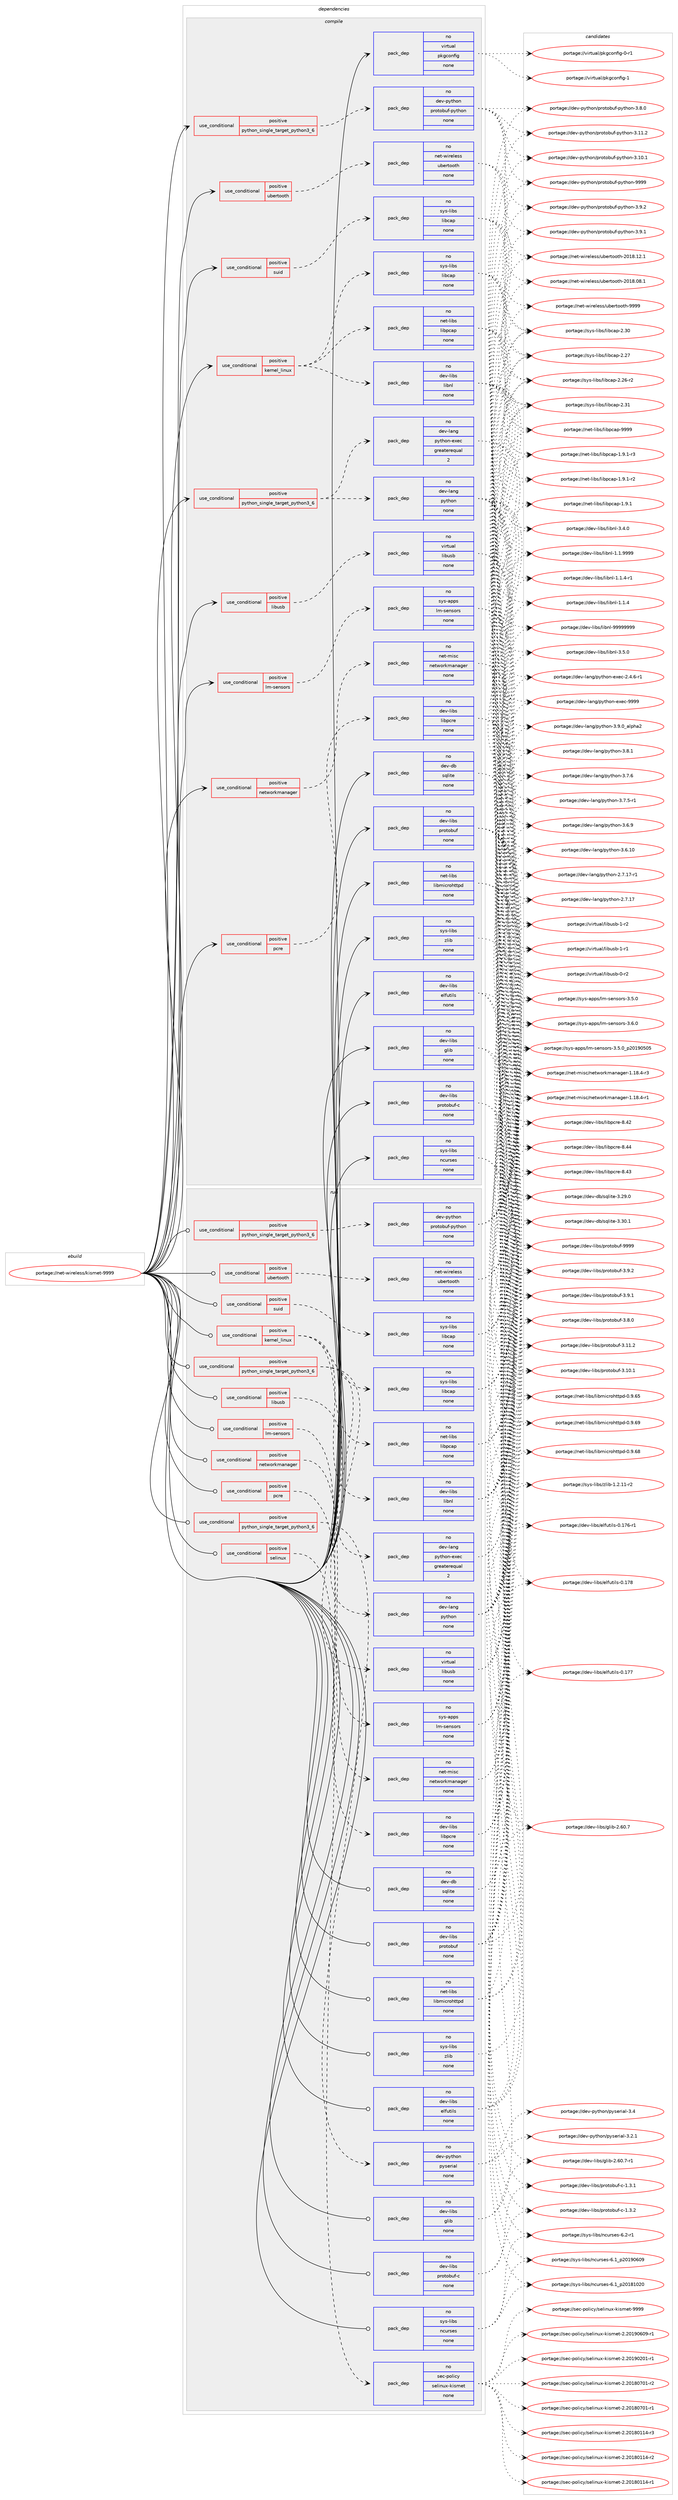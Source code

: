 digraph prolog {

# *************
# Graph options
# *************

newrank=true;
concentrate=true;
compound=true;
graph [rankdir=LR,fontname=Helvetica,fontsize=10,ranksep=1.5];#, ranksep=2.5, nodesep=0.2];
edge  [arrowhead=vee];
node  [fontname=Helvetica,fontsize=10];

# **********
# The ebuild
# **********

subgraph cluster_leftcol {
color=gray;
rank=same;
label=<<i>ebuild</i>>;
id [label="portage://net-wireless/kismet-9999", color=red, width=4, href="../net-wireless/kismet-9999.svg"];
}

# ****************
# The dependencies
# ****************

subgraph cluster_midcol {
color=gray;
label=<<i>dependencies</i>>;
subgraph cluster_compile {
fillcolor="#eeeeee";
style=filled;
label=<<i>compile</i>>;
subgraph cond21532 {
dependency109888 [label=<<TABLE BORDER="0" CELLBORDER="1" CELLSPACING="0" CELLPADDING="4"><TR><TD ROWSPAN="3" CELLPADDING="10">use_conditional</TD></TR><TR><TD>positive</TD></TR><TR><TD>kernel_linux</TD></TR></TABLE>>, shape=none, color=red];
subgraph pack86545 {
dependency109889 [label=<<TABLE BORDER="0" CELLBORDER="1" CELLSPACING="0" CELLPADDING="4" WIDTH="220"><TR><TD ROWSPAN="6" CELLPADDING="30">pack_dep</TD></TR><TR><TD WIDTH="110">no</TD></TR><TR><TD>sys-libs</TD></TR><TR><TD>libcap</TD></TR><TR><TD>none</TD></TR><TR><TD></TD></TR></TABLE>>, shape=none, color=blue];
}
dependency109888:e -> dependency109889:w [weight=20,style="dashed",arrowhead="vee"];
subgraph pack86546 {
dependency109890 [label=<<TABLE BORDER="0" CELLBORDER="1" CELLSPACING="0" CELLPADDING="4" WIDTH="220"><TR><TD ROWSPAN="6" CELLPADDING="30">pack_dep</TD></TR><TR><TD WIDTH="110">no</TD></TR><TR><TD>dev-libs</TD></TR><TR><TD>libnl</TD></TR><TR><TD>none</TD></TR><TR><TD></TD></TR></TABLE>>, shape=none, color=blue];
}
dependency109888:e -> dependency109890:w [weight=20,style="dashed",arrowhead="vee"];
subgraph pack86547 {
dependency109891 [label=<<TABLE BORDER="0" CELLBORDER="1" CELLSPACING="0" CELLPADDING="4" WIDTH="220"><TR><TD ROWSPAN="6" CELLPADDING="30">pack_dep</TD></TR><TR><TD WIDTH="110">no</TD></TR><TR><TD>net-libs</TD></TR><TR><TD>libpcap</TD></TR><TR><TD>none</TD></TR><TR><TD></TD></TR></TABLE>>, shape=none, color=blue];
}
dependency109888:e -> dependency109891:w [weight=20,style="dashed",arrowhead="vee"];
}
id:e -> dependency109888:w [weight=20,style="solid",arrowhead="vee"];
subgraph cond21533 {
dependency109892 [label=<<TABLE BORDER="0" CELLBORDER="1" CELLSPACING="0" CELLPADDING="4"><TR><TD ROWSPAN="3" CELLPADDING="10">use_conditional</TD></TR><TR><TD>positive</TD></TR><TR><TD>libusb</TD></TR></TABLE>>, shape=none, color=red];
subgraph pack86548 {
dependency109893 [label=<<TABLE BORDER="0" CELLBORDER="1" CELLSPACING="0" CELLPADDING="4" WIDTH="220"><TR><TD ROWSPAN="6" CELLPADDING="30">pack_dep</TD></TR><TR><TD WIDTH="110">no</TD></TR><TR><TD>virtual</TD></TR><TR><TD>libusb</TD></TR><TR><TD>none</TD></TR><TR><TD></TD></TR></TABLE>>, shape=none, color=blue];
}
dependency109892:e -> dependency109893:w [weight=20,style="dashed",arrowhead="vee"];
}
id:e -> dependency109892:w [weight=20,style="solid",arrowhead="vee"];
subgraph cond21534 {
dependency109894 [label=<<TABLE BORDER="0" CELLBORDER="1" CELLSPACING="0" CELLPADDING="4"><TR><TD ROWSPAN="3" CELLPADDING="10">use_conditional</TD></TR><TR><TD>positive</TD></TR><TR><TD>lm-sensors</TD></TR></TABLE>>, shape=none, color=red];
subgraph pack86549 {
dependency109895 [label=<<TABLE BORDER="0" CELLBORDER="1" CELLSPACING="0" CELLPADDING="4" WIDTH="220"><TR><TD ROWSPAN="6" CELLPADDING="30">pack_dep</TD></TR><TR><TD WIDTH="110">no</TD></TR><TR><TD>sys-apps</TD></TR><TR><TD>lm-sensors</TD></TR><TR><TD>none</TD></TR><TR><TD></TD></TR></TABLE>>, shape=none, color=blue];
}
dependency109894:e -> dependency109895:w [weight=20,style="dashed",arrowhead="vee"];
}
id:e -> dependency109894:w [weight=20,style="solid",arrowhead="vee"];
subgraph cond21535 {
dependency109896 [label=<<TABLE BORDER="0" CELLBORDER="1" CELLSPACING="0" CELLPADDING="4"><TR><TD ROWSPAN="3" CELLPADDING="10">use_conditional</TD></TR><TR><TD>positive</TD></TR><TR><TD>networkmanager</TD></TR></TABLE>>, shape=none, color=red];
subgraph pack86550 {
dependency109897 [label=<<TABLE BORDER="0" CELLBORDER="1" CELLSPACING="0" CELLPADDING="4" WIDTH="220"><TR><TD ROWSPAN="6" CELLPADDING="30">pack_dep</TD></TR><TR><TD WIDTH="110">no</TD></TR><TR><TD>net-misc</TD></TR><TR><TD>networkmanager</TD></TR><TR><TD>none</TD></TR><TR><TD></TD></TR></TABLE>>, shape=none, color=blue];
}
dependency109896:e -> dependency109897:w [weight=20,style="dashed",arrowhead="vee"];
}
id:e -> dependency109896:w [weight=20,style="solid",arrowhead="vee"];
subgraph cond21536 {
dependency109898 [label=<<TABLE BORDER="0" CELLBORDER="1" CELLSPACING="0" CELLPADDING="4"><TR><TD ROWSPAN="3" CELLPADDING="10">use_conditional</TD></TR><TR><TD>positive</TD></TR><TR><TD>pcre</TD></TR></TABLE>>, shape=none, color=red];
subgraph pack86551 {
dependency109899 [label=<<TABLE BORDER="0" CELLBORDER="1" CELLSPACING="0" CELLPADDING="4" WIDTH="220"><TR><TD ROWSPAN="6" CELLPADDING="30">pack_dep</TD></TR><TR><TD WIDTH="110">no</TD></TR><TR><TD>dev-libs</TD></TR><TR><TD>libpcre</TD></TR><TR><TD>none</TD></TR><TR><TD></TD></TR></TABLE>>, shape=none, color=blue];
}
dependency109898:e -> dependency109899:w [weight=20,style="dashed",arrowhead="vee"];
}
id:e -> dependency109898:w [weight=20,style="solid",arrowhead="vee"];
subgraph cond21537 {
dependency109900 [label=<<TABLE BORDER="0" CELLBORDER="1" CELLSPACING="0" CELLPADDING="4"><TR><TD ROWSPAN="3" CELLPADDING="10">use_conditional</TD></TR><TR><TD>positive</TD></TR><TR><TD>python_single_target_python3_6</TD></TR></TABLE>>, shape=none, color=red];
subgraph pack86552 {
dependency109901 [label=<<TABLE BORDER="0" CELLBORDER="1" CELLSPACING="0" CELLPADDING="4" WIDTH="220"><TR><TD ROWSPAN="6" CELLPADDING="30">pack_dep</TD></TR><TR><TD WIDTH="110">no</TD></TR><TR><TD>dev-lang</TD></TR><TR><TD>python</TD></TR><TR><TD>none</TD></TR><TR><TD></TD></TR></TABLE>>, shape=none, color=blue];
}
dependency109900:e -> dependency109901:w [weight=20,style="dashed",arrowhead="vee"];
subgraph pack86553 {
dependency109902 [label=<<TABLE BORDER="0" CELLBORDER="1" CELLSPACING="0" CELLPADDING="4" WIDTH="220"><TR><TD ROWSPAN="6" CELLPADDING="30">pack_dep</TD></TR><TR><TD WIDTH="110">no</TD></TR><TR><TD>dev-lang</TD></TR><TR><TD>python-exec</TD></TR><TR><TD>greaterequal</TD></TR><TR><TD>2</TD></TR></TABLE>>, shape=none, color=blue];
}
dependency109900:e -> dependency109902:w [weight=20,style="dashed",arrowhead="vee"];
}
id:e -> dependency109900:w [weight=20,style="solid",arrowhead="vee"];
subgraph cond21538 {
dependency109903 [label=<<TABLE BORDER="0" CELLBORDER="1" CELLSPACING="0" CELLPADDING="4"><TR><TD ROWSPAN="3" CELLPADDING="10">use_conditional</TD></TR><TR><TD>positive</TD></TR><TR><TD>python_single_target_python3_6</TD></TR></TABLE>>, shape=none, color=red];
subgraph pack86554 {
dependency109904 [label=<<TABLE BORDER="0" CELLBORDER="1" CELLSPACING="0" CELLPADDING="4" WIDTH="220"><TR><TD ROWSPAN="6" CELLPADDING="30">pack_dep</TD></TR><TR><TD WIDTH="110">no</TD></TR><TR><TD>dev-python</TD></TR><TR><TD>protobuf-python</TD></TR><TR><TD>none</TD></TR><TR><TD></TD></TR></TABLE>>, shape=none, color=blue];
}
dependency109903:e -> dependency109904:w [weight=20,style="dashed",arrowhead="vee"];
}
id:e -> dependency109903:w [weight=20,style="solid",arrowhead="vee"];
subgraph cond21539 {
dependency109905 [label=<<TABLE BORDER="0" CELLBORDER="1" CELLSPACING="0" CELLPADDING="4"><TR><TD ROWSPAN="3" CELLPADDING="10">use_conditional</TD></TR><TR><TD>positive</TD></TR><TR><TD>suid</TD></TR></TABLE>>, shape=none, color=red];
subgraph pack86555 {
dependency109906 [label=<<TABLE BORDER="0" CELLBORDER="1" CELLSPACING="0" CELLPADDING="4" WIDTH="220"><TR><TD ROWSPAN="6" CELLPADDING="30">pack_dep</TD></TR><TR><TD WIDTH="110">no</TD></TR><TR><TD>sys-libs</TD></TR><TR><TD>libcap</TD></TR><TR><TD>none</TD></TR><TR><TD></TD></TR></TABLE>>, shape=none, color=blue];
}
dependency109905:e -> dependency109906:w [weight=20,style="dashed",arrowhead="vee"];
}
id:e -> dependency109905:w [weight=20,style="solid",arrowhead="vee"];
subgraph cond21540 {
dependency109907 [label=<<TABLE BORDER="0" CELLBORDER="1" CELLSPACING="0" CELLPADDING="4"><TR><TD ROWSPAN="3" CELLPADDING="10">use_conditional</TD></TR><TR><TD>positive</TD></TR><TR><TD>ubertooth</TD></TR></TABLE>>, shape=none, color=red];
subgraph pack86556 {
dependency109908 [label=<<TABLE BORDER="0" CELLBORDER="1" CELLSPACING="0" CELLPADDING="4" WIDTH="220"><TR><TD ROWSPAN="6" CELLPADDING="30">pack_dep</TD></TR><TR><TD WIDTH="110">no</TD></TR><TR><TD>net-wireless</TD></TR><TR><TD>ubertooth</TD></TR><TR><TD>none</TD></TR><TR><TD></TD></TR></TABLE>>, shape=none, color=blue];
}
dependency109907:e -> dependency109908:w [weight=20,style="dashed",arrowhead="vee"];
}
id:e -> dependency109907:w [weight=20,style="solid",arrowhead="vee"];
subgraph pack86557 {
dependency109909 [label=<<TABLE BORDER="0" CELLBORDER="1" CELLSPACING="0" CELLPADDING="4" WIDTH="220"><TR><TD ROWSPAN="6" CELLPADDING="30">pack_dep</TD></TR><TR><TD WIDTH="110">no</TD></TR><TR><TD>dev-db</TD></TR><TR><TD>sqlite</TD></TR><TR><TD>none</TD></TR><TR><TD></TD></TR></TABLE>>, shape=none, color=blue];
}
id:e -> dependency109909:w [weight=20,style="solid",arrowhead="vee"];
subgraph pack86558 {
dependency109910 [label=<<TABLE BORDER="0" CELLBORDER="1" CELLSPACING="0" CELLPADDING="4" WIDTH="220"><TR><TD ROWSPAN="6" CELLPADDING="30">pack_dep</TD></TR><TR><TD WIDTH="110">no</TD></TR><TR><TD>dev-libs</TD></TR><TR><TD>elfutils</TD></TR><TR><TD>none</TD></TR><TR><TD></TD></TR></TABLE>>, shape=none, color=blue];
}
id:e -> dependency109910:w [weight=20,style="solid",arrowhead="vee"];
subgraph pack86559 {
dependency109911 [label=<<TABLE BORDER="0" CELLBORDER="1" CELLSPACING="0" CELLPADDING="4" WIDTH="220"><TR><TD ROWSPAN="6" CELLPADDING="30">pack_dep</TD></TR><TR><TD WIDTH="110">no</TD></TR><TR><TD>dev-libs</TD></TR><TR><TD>glib</TD></TR><TR><TD>none</TD></TR><TR><TD></TD></TR></TABLE>>, shape=none, color=blue];
}
id:e -> dependency109911:w [weight=20,style="solid",arrowhead="vee"];
subgraph pack86560 {
dependency109912 [label=<<TABLE BORDER="0" CELLBORDER="1" CELLSPACING="0" CELLPADDING="4" WIDTH="220"><TR><TD ROWSPAN="6" CELLPADDING="30">pack_dep</TD></TR><TR><TD WIDTH="110">no</TD></TR><TR><TD>dev-libs</TD></TR><TR><TD>protobuf</TD></TR><TR><TD>none</TD></TR><TR><TD></TD></TR></TABLE>>, shape=none, color=blue];
}
id:e -> dependency109912:w [weight=20,style="solid",arrowhead="vee"];
subgraph pack86561 {
dependency109913 [label=<<TABLE BORDER="0" CELLBORDER="1" CELLSPACING="0" CELLPADDING="4" WIDTH="220"><TR><TD ROWSPAN="6" CELLPADDING="30">pack_dep</TD></TR><TR><TD WIDTH="110">no</TD></TR><TR><TD>dev-libs</TD></TR><TR><TD>protobuf-c</TD></TR><TR><TD>none</TD></TR><TR><TD></TD></TR></TABLE>>, shape=none, color=blue];
}
id:e -> dependency109913:w [weight=20,style="solid",arrowhead="vee"];
subgraph pack86562 {
dependency109914 [label=<<TABLE BORDER="0" CELLBORDER="1" CELLSPACING="0" CELLPADDING="4" WIDTH="220"><TR><TD ROWSPAN="6" CELLPADDING="30">pack_dep</TD></TR><TR><TD WIDTH="110">no</TD></TR><TR><TD>net-libs</TD></TR><TR><TD>libmicrohttpd</TD></TR><TR><TD>none</TD></TR><TR><TD></TD></TR></TABLE>>, shape=none, color=blue];
}
id:e -> dependency109914:w [weight=20,style="solid",arrowhead="vee"];
subgraph pack86563 {
dependency109915 [label=<<TABLE BORDER="0" CELLBORDER="1" CELLSPACING="0" CELLPADDING="4" WIDTH="220"><TR><TD ROWSPAN="6" CELLPADDING="30">pack_dep</TD></TR><TR><TD WIDTH="110">no</TD></TR><TR><TD>sys-libs</TD></TR><TR><TD>ncurses</TD></TR><TR><TD>none</TD></TR><TR><TD></TD></TR></TABLE>>, shape=none, color=blue];
}
id:e -> dependency109915:w [weight=20,style="solid",arrowhead="vee"];
subgraph pack86564 {
dependency109916 [label=<<TABLE BORDER="0" CELLBORDER="1" CELLSPACING="0" CELLPADDING="4" WIDTH="220"><TR><TD ROWSPAN="6" CELLPADDING="30">pack_dep</TD></TR><TR><TD WIDTH="110">no</TD></TR><TR><TD>sys-libs</TD></TR><TR><TD>zlib</TD></TR><TR><TD>none</TD></TR><TR><TD></TD></TR></TABLE>>, shape=none, color=blue];
}
id:e -> dependency109916:w [weight=20,style="solid",arrowhead="vee"];
subgraph pack86565 {
dependency109917 [label=<<TABLE BORDER="0" CELLBORDER="1" CELLSPACING="0" CELLPADDING="4" WIDTH="220"><TR><TD ROWSPAN="6" CELLPADDING="30">pack_dep</TD></TR><TR><TD WIDTH="110">no</TD></TR><TR><TD>virtual</TD></TR><TR><TD>pkgconfig</TD></TR><TR><TD>none</TD></TR><TR><TD></TD></TR></TABLE>>, shape=none, color=blue];
}
id:e -> dependency109917:w [weight=20,style="solid",arrowhead="vee"];
}
subgraph cluster_compileandrun {
fillcolor="#eeeeee";
style=filled;
label=<<i>compile and run</i>>;
}
subgraph cluster_run {
fillcolor="#eeeeee";
style=filled;
label=<<i>run</i>>;
subgraph cond21541 {
dependency109918 [label=<<TABLE BORDER="0" CELLBORDER="1" CELLSPACING="0" CELLPADDING="4"><TR><TD ROWSPAN="3" CELLPADDING="10">use_conditional</TD></TR><TR><TD>positive</TD></TR><TR><TD>kernel_linux</TD></TR></TABLE>>, shape=none, color=red];
subgraph pack86566 {
dependency109919 [label=<<TABLE BORDER="0" CELLBORDER="1" CELLSPACING="0" CELLPADDING="4" WIDTH="220"><TR><TD ROWSPAN="6" CELLPADDING="30">pack_dep</TD></TR><TR><TD WIDTH="110">no</TD></TR><TR><TD>sys-libs</TD></TR><TR><TD>libcap</TD></TR><TR><TD>none</TD></TR><TR><TD></TD></TR></TABLE>>, shape=none, color=blue];
}
dependency109918:e -> dependency109919:w [weight=20,style="dashed",arrowhead="vee"];
subgraph pack86567 {
dependency109920 [label=<<TABLE BORDER="0" CELLBORDER="1" CELLSPACING="0" CELLPADDING="4" WIDTH="220"><TR><TD ROWSPAN="6" CELLPADDING="30">pack_dep</TD></TR><TR><TD WIDTH="110">no</TD></TR><TR><TD>dev-libs</TD></TR><TR><TD>libnl</TD></TR><TR><TD>none</TD></TR><TR><TD></TD></TR></TABLE>>, shape=none, color=blue];
}
dependency109918:e -> dependency109920:w [weight=20,style="dashed",arrowhead="vee"];
subgraph pack86568 {
dependency109921 [label=<<TABLE BORDER="0" CELLBORDER="1" CELLSPACING="0" CELLPADDING="4" WIDTH="220"><TR><TD ROWSPAN="6" CELLPADDING="30">pack_dep</TD></TR><TR><TD WIDTH="110">no</TD></TR><TR><TD>net-libs</TD></TR><TR><TD>libpcap</TD></TR><TR><TD>none</TD></TR><TR><TD></TD></TR></TABLE>>, shape=none, color=blue];
}
dependency109918:e -> dependency109921:w [weight=20,style="dashed",arrowhead="vee"];
}
id:e -> dependency109918:w [weight=20,style="solid",arrowhead="odot"];
subgraph cond21542 {
dependency109922 [label=<<TABLE BORDER="0" CELLBORDER="1" CELLSPACING="0" CELLPADDING="4"><TR><TD ROWSPAN="3" CELLPADDING="10">use_conditional</TD></TR><TR><TD>positive</TD></TR><TR><TD>libusb</TD></TR></TABLE>>, shape=none, color=red];
subgraph pack86569 {
dependency109923 [label=<<TABLE BORDER="0" CELLBORDER="1" CELLSPACING="0" CELLPADDING="4" WIDTH="220"><TR><TD ROWSPAN="6" CELLPADDING="30">pack_dep</TD></TR><TR><TD WIDTH="110">no</TD></TR><TR><TD>virtual</TD></TR><TR><TD>libusb</TD></TR><TR><TD>none</TD></TR><TR><TD></TD></TR></TABLE>>, shape=none, color=blue];
}
dependency109922:e -> dependency109923:w [weight=20,style="dashed",arrowhead="vee"];
}
id:e -> dependency109922:w [weight=20,style="solid",arrowhead="odot"];
subgraph cond21543 {
dependency109924 [label=<<TABLE BORDER="0" CELLBORDER="1" CELLSPACING="0" CELLPADDING="4"><TR><TD ROWSPAN="3" CELLPADDING="10">use_conditional</TD></TR><TR><TD>positive</TD></TR><TR><TD>lm-sensors</TD></TR></TABLE>>, shape=none, color=red];
subgraph pack86570 {
dependency109925 [label=<<TABLE BORDER="0" CELLBORDER="1" CELLSPACING="0" CELLPADDING="4" WIDTH="220"><TR><TD ROWSPAN="6" CELLPADDING="30">pack_dep</TD></TR><TR><TD WIDTH="110">no</TD></TR><TR><TD>sys-apps</TD></TR><TR><TD>lm-sensors</TD></TR><TR><TD>none</TD></TR><TR><TD></TD></TR></TABLE>>, shape=none, color=blue];
}
dependency109924:e -> dependency109925:w [weight=20,style="dashed",arrowhead="vee"];
}
id:e -> dependency109924:w [weight=20,style="solid",arrowhead="odot"];
subgraph cond21544 {
dependency109926 [label=<<TABLE BORDER="0" CELLBORDER="1" CELLSPACING="0" CELLPADDING="4"><TR><TD ROWSPAN="3" CELLPADDING="10">use_conditional</TD></TR><TR><TD>positive</TD></TR><TR><TD>networkmanager</TD></TR></TABLE>>, shape=none, color=red];
subgraph pack86571 {
dependency109927 [label=<<TABLE BORDER="0" CELLBORDER="1" CELLSPACING="0" CELLPADDING="4" WIDTH="220"><TR><TD ROWSPAN="6" CELLPADDING="30">pack_dep</TD></TR><TR><TD WIDTH="110">no</TD></TR><TR><TD>net-misc</TD></TR><TR><TD>networkmanager</TD></TR><TR><TD>none</TD></TR><TR><TD></TD></TR></TABLE>>, shape=none, color=blue];
}
dependency109926:e -> dependency109927:w [weight=20,style="dashed",arrowhead="vee"];
}
id:e -> dependency109926:w [weight=20,style="solid",arrowhead="odot"];
subgraph cond21545 {
dependency109928 [label=<<TABLE BORDER="0" CELLBORDER="1" CELLSPACING="0" CELLPADDING="4"><TR><TD ROWSPAN="3" CELLPADDING="10">use_conditional</TD></TR><TR><TD>positive</TD></TR><TR><TD>pcre</TD></TR></TABLE>>, shape=none, color=red];
subgraph pack86572 {
dependency109929 [label=<<TABLE BORDER="0" CELLBORDER="1" CELLSPACING="0" CELLPADDING="4" WIDTH="220"><TR><TD ROWSPAN="6" CELLPADDING="30">pack_dep</TD></TR><TR><TD WIDTH="110">no</TD></TR><TR><TD>dev-libs</TD></TR><TR><TD>libpcre</TD></TR><TR><TD>none</TD></TR><TR><TD></TD></TR></TABLE>>, shape=none, color=blue];
}
dependency109928:e -> dependency109929:w [weight=20,style="dashed",arrowhead="vee"];
}
id:e -> dependency109928:w [weight=20,style="solid",arrowhead="odot"];
subgraph cond21546 {
dependency109930 [label=<<TABLE BORDER="0" CELLBORDER="1" CELLSPACING="0" CELLPADDING="4"><TR><TD ROWSPAN="3" CELLPADDING="10">use_conditional</TD></TR><TR><TD>positive</TD></TR><TR><TD>python_single_target_python3_6</TD></TR></TABLE>>, shape=none, color=red];
subgraph pack86573 {
dependency109931 [label=<<TABLE BORDER="0" CELLBORDER="1" CELLSPACING="0" CELLPADDING="4" WIDTH="220"><TR><TD ROWSPAN="6" CELLPADDING="30">pack_dep</TD></TR><TR><TD WIDTH="110">no</TD></TR><TR><TD>dev-lang</TD></TR><TR><TD>python</TD></TR><TR><TD>none</TD></TR><TR><TD></TD></TR></TABLE>>, shape=none, color=blue];
}
dependency109930:e -> dependency109931:w [weight=20,style="dashed",arrowhead="vee"];
subgraph pack86574 {
dependency109932 [label=<<TABLE BORDER="0" CELLBORDER="1" CELLSPACING="0" CELLPADDING="4" WIDTH="220"><TR><TD ROWSPAN="6" CELLPADDING="30">pack_dep</TD></TR><TR><TD WIDTH="110">no</TD></TR><TR><TD>dev-lang</TD></TR><TR><TD>python-exec</TD></TR><TR><TD>greaterequal</TD></TR><TR><TD>2</TD></TR></TABLE>>, shape=none, color=blue];
}
dependency109930:e -> dependency109932:w [weight=20,style="dashed",arrowhead="vee"];
}
id:e -> dependency109930:w [weight=20,style="solid",arrowhead="odot"];
subgraph cond21547 {
dependency109933 [label=<<TABLE BORDER="0" CELLBORDER="1" CELLSPACING="0" CELLPADDING="4"><TR><TD ROWSPAN="3" CELLPADDING="10">use_conditional</TD></TR><TR><TD>positive</TD></TR><TR><TD>python_single_target_python3_6</TD></TR></TABLE>>, shape=none, color=red];
subgraph pack86575 {
dependency109934 [label=<<TABLE BORDER="0" CELLBORDER="1" CELLSPACING="0" CELLPADDING="4" WIDTH="220"><TR><TD ROWSPAN="6" CELLPADDING="30">pack_dep</TD></TR><TR><TD WIDTH="110">no</TD></TR><TR><TD>dev-python</TD></TR><TR><TD>protobuf-python</TD></TR><TR><TD>none</TD></TR><TR><TD></TD></TR></TABLE>>, shape=none, color=blue];
}
dependency109933:e -> dependency109934:w [weight=20,style="dashed",arrowhead="vee"];
}
id:e -> dependency109933:w [weight=20,style="solid",arrowhead="odot"];
subgraph cond21548 {
dependency109935 [label=<<TABLE BORDER="0" CELLBORDER="1" CELLSPACING="0" CELLPADDING="4"><TR><TD ROWSPAN="3" CELLPADDING="10">use_conditional</TD></TR><TR><TD>positive</TD></TR><TR><TD>python_single_target_python3_6</TD></TR></TABLE>>, shape=none, color=red];
subgraph pack86576 {
dependency109936 [label=<<TABLE BORDER="0" CELLBORDER="1" CELLSPACING="0" CELLPADDING="4" WIDTH="220"><TR><TD ROWSPAN="6" CELLPADDING="30">pack_dep</TD></TR><TR><TD WIDTH="110">no</TD></TR><TR><TD>dev-python</TD></TR><TR><TD>pyserial</TD></TR><TR><TD>none</TD></TR><TR><TD></TD></TR></TABLE>>, shape=none, color=blue];
}
dependency109935:e -> dependency109936:w [weight=20,style="dashed",arrowhead="vee"];
}
id:e -> dependency109935:w [weight=20,style="solid",arrowhead="odot"];
subgraph cond21549 {
dependency109937 [label=<<TABLE BORDER="0" CELLBORDER="1" CELLSPACING="0" CELLPADDING="4"><TR><TD ROWSPAN="3" CELLPADDING="10">use_conditional</TD></TR><TR><TD>positive</TD></TR><TR><TD>selinux</TD></TR></TABLE>>, shape=none, color=red];
subgraph pack86577 {
dependency109938 [label=<<TABLE BORDER="0" CELLBORDER="1" CELLSPACING="0" CELLPADDING="4" WIDTH="220"><TR><TD ROWSPAN="6" CELLPADDING="30">pack_dep</TD></TR><TR><TD WIDTH="110">no</TD></TR><TR><TD>sec-policy</TD></TR><TR><TD>selinux-kismet</TD></TR><TR><TD>none</TD></TR><TR><TD></TD></TR></TABLE>>, shape=none, color=blue];
}
dependency109937:e -> dependency109938:w [weight=20,style="dashed",arrowhead="vee"];
}
id:e -> dependency109937:w [weight=20,style="solid",arrowhead="odot"];
subgraph cond21550 {
dependency109939 [label=<<TABLE BORDER="0" CELLBORDER="1" CELLSPACING="0" CELLPADDING="4"><TR><TD ROWSPAN="3" CELLPADDING="10">use_conditional</TD></TR><TR><TD>positive</TD></TR><TR><TD>suid</TD></TR></TABLE>>, shape=none, color=red];
subgraph pack86578 {
dependency109940 [label=<<TABLE BORDER="0" CELLBORDER="1" CELLSPACING="0" CELLPADDING="4" WIDTH="220"><TR><TD ROWSPAN="6" CELLPADDING="30">pack_dep</TD></TR><TR><TD WIDTH="110">no</TD></TR><TR><TD>sys-libs</TD></TR><TR><TD>libcap</TD></TR><TR><TD>none</TD></TR><TR><TD></TD></TR></TABLE>>, shape=none, color=blue];
}
dependency109939:e -> dependency109940:w [weight=20,style="dashed",arrowhead="vee"];
}
id:e -> dependency109939:w [weight=20,style="solid",arrowhead="odot"];
subgraph cond21551 {
dependency109941 [label=<<TABLE BORDER="0" CELLBORDER="1" CELLSPACING="0" CELLPADDING="4"><TR><TD ROWSPAN="3" CELLPADDING="10">use_conditional</TD></TR><TR><TD>positive</TD></TR><TR><TD>ubertooth</TD></TR></TABLE>>, shape=none, color=red];
subgraph pack86579 {
dependency109942 [label=<<TABLE BORDER="0" CELLBORDER="1" CELLSPACING="0" CELLPADDING="4" WIDTH="220"><TR><TD ROWSPAN="6" CELLPADDING="30">pack_dep</TD></TR><TR><TD WIDTH="110">no</TD></TR><TR><TD>net-wireless</TD></TR><TR><TD>ubertooth</TD></TR><TR><TD>none</TD></TR><TR><TD></TD></TR></TABLE>>, shape=none, color=blue];
}
dependency109941:e -> dependency109942:w [weight=20,style="dashed",arrowhead="vee"];
}
id:e -> dependency109941:w [weight=20,style="solid",arrowhead="odot"];
subgraph pack86580 {
dependency109943 [label=<<TABLE BORDER="0" CELLBORDER="1" CELLSPACING="0" CELLPADDING="4" WIDTH="220"><TR><TD ROWSPAN="6" CELLPADDING="30">pack_dep</TD></TR><TR><TD WIDTH="110">no</TD></TR><TR><TD>dev-db</TD></TR><TR><TD>sqlite</TD></TR><TR><TD>none</TD></TR><TR><TD></TD></TR></TABLE>>, shape=none, color=blue];
}
id:e -> dependency109943:w [weight=20,style="solid",arrowhead="odot"];
subgraph pack86581 {
dependency109944 [label=<<TABLE BORDER="0" CELLBORDER="1" CELLSPACING="0" CELLPADDING="4" WIDTH="220"><TR><TD ROWSPAN="6" CELLPADDING="30">pack_dep</TD></TR><TR><TD WIDTH="110">no</TD></TR><TR><TD>dev-libs</TD></TR><TR><TD>elfutils</TD></TR><TR><TD>none</TD></TR><TR><TD></TD></TR></TABLE>>, shape=none, color=blue];
}
id:e -> dependency109944:w [weight=20,style="solid",arrowhead="odot"];
subgraph pack86582 {
dependency109945 [label=<<TABLE BORDER="0" CELLBORDER="1" CELLSPACING="0" CELLPADDING="4" WIDTH="220"><TR><TD ROWSPAN="6" CELLPADDING="30">pack_dep</TD></TR><TR><TD WIDTH="110">no</TD></TR><TR><TD>dev-libs</TD></TR><TR><TD>glib</TD></TR><TR><TD>none</TD></TR><TR><TD></TD></TR></TABLE>>, shape=none, color=blue];
}
id:e -> dependency109945:w [weight=20,style="solid",arrowhead="odot"];
subgraph pack86583 {
dependency109946 [label=<<TABLE BORDER="0" CELLBORDER="1" CELLSPACING="0" CELLPADDING="4" WIDTH="220"><TR><TD ROWSPAN="6" CELLPADDING="30">pack_dep</TD></TR><TR><TD WIDTH="110">no</TD></TR><TR><TD>dev-libs</TD></TR><TR><TD>protobuf</TD></TR><TR><TD>none</TD></TR><TR><TD></TD></TR></TABLE>>, shape=none, color=blue];
}
id:e -> dependency109946:w [weight=20,style="solid",arrowhead="odot"];
subgraph pack86584 {
dependency109947 [label=<<TABLE BORDER="0" CELLBORDER="1" CELLSPACING="0" CELLPADDING="4" WIDTH="220"><TR><TD ROWSPAN="6" CELLPADDING="30">pack_dep</TD></TR><TR><TD WIDTH="110">no</TD></TR><TR><TD>dev-libs</TD></TR><TR><TD>protobuf-c</TD></TR><TR><TD>none</TD></TR><TR><TD></TD></TR></TABLE>>, shape=none, color=blue];
}
id:e -> dependency109947:w [weight=20,style="solid",arrowhead="odot"];
subgraph pack86585 {
dependency109948 [label=<<TABLE BORDER="0" CELLBORDER="1" CELLSPACING="0" CELLPADDING="4" WIDTH="220"><TR><TD ROWSPAN="6" CELLPADDING="30">pack_dep</TD></TR><TR><TD WIDTH="110">no</TD></TR><TR><TD>net-libs</TD></TR><TR><TD>libmicrohttpd</TD></TR><TR><TD>none</TD></TR><TR><TD></TD></TR></TABLE>>, shape=none, color=blue];
}
id:e -> dependency109948:w [weight=20,style="solid",arrowhead="odot"];
subgraph pack86586 {
dependency109949 [label=<<TABLE BORDER="0" CELLBORDER="1" CELLSPACING="0" CELLPADDING="4" WIDTH="220"><TR><TD ROWSPAN="6" CELLPADDING="30">pack_dep</TD></TR><TR><TD WIDTH="110">no</TD></TR><TR><TD>sys-libs</TD></TR><TR><TD>ncurses</TD></TR><TR><TD>none</TD></TR><TR><TD></TD></TR></TABLE>>, shape=none, color=blue];
}
id:e -> dependency109949:w [weight=20,style="solid",arrowhead="odot"];
subgraph pack86587 {
dependency109950 [label=<<TABLE BORDER="0" CELLBORDER="1" CELLSPACING="0" CELLPADDING="4" WIDTH="220"><TR><TD ROWSPAN="6" CELLPADDING="30">pack_dep</TD></TR><TR><TD WIDTH="110">no</TD></TR><TR><TD>sys-libs</TD></TR><TR><TD>zlib</TD></TR><TR><TD>none</TD></TR><TR><TD></TD></TR></TABLE>>, shape=none, color=blue];
}
id:e -> dependency109950:w [weight=20,style="solid",arrowhead="odot"];
}
}

# **************
# The candidates
# **************

subgraph cluster_choices {
rank=same;
color=gray;
label=<<i>candidates</i>>;

subgraph choice86545 {
color=black;
nodesep=1;
choice1151211154510810598115471081059899971124550465149 [label="portage://sys-libs/libcap-2.31", color=red, width=4,href="../sys-libs/libcap-2.31.svg"];
choice1151211154510810598115471081059899971124550465148 [label="portage://sys-libs/libcap-2.30", color=red, width=4,href="../sys-libs/libcap-2.30.svg"];
choice1151211154510810598115471081059899971124550465055 [label="portage://sys-libs/libcap-2.27", color=red, width=4,href="../sys-libs/libcap-2.27.svg"];
choice11512111545108105981154710810598999711245504650544511450 [label="portage://sys-libs/libcap-2.26-r2", color=red, width=4,href="../sys-libs/libcap-2.26-r2.svg"];
dependency109889:e -> choice1151211154510810598115471081059899971124550465149:w [style=dotted,weight="100"];
dependency109889:e -> choice1151211154510810598115471081059899971124550465148:w [style=dotted,weight="100"];
dependency109889:e -> choice1151211154510810598115471081059899971124550465055:w [style=dotted,weight="100"];
dependency109889:e -> choice11512111545108105981154710810598999711245504650544511450:w [style=dotted,weight="100"];
}
subgraph choice86546 {
color=black;
nodesep=1;
choice10010111845108105981154710810598110108455757575757575757 [label="portage://dev-libs/libnl-99999999", color=red, width=4,href="../dev-libs/libnl-99999999.svg"];
choice10010111845108105981154710810598110108455146534648 [label="portage://dev-libs/libnl-3.5.0", color=red, width=4,href="../dev-libs/libnl-3.5.0.svg"];
choice10010111845108105981154710810598110108455146524648 [label="portage://dev-libs/libnl-3.4.0", color=red, width=4,href="../dev-libs/libnl-3.4.0.svg"];
choice10010111845108105981154710810598110108454946494657575757 [label="portage://dev-libs/libnl-1.1.9999", color=red, width=4,href="../dev-libs/libnl-1.1.9999.svg"];
choice100101118451081059811547108105981101084549464946524511449 [label="portage://dev-libs/libnl-1.1.4-r1", color=red, width=4,href="../dev-libs/libnl-1.1.4-r1.svg"];
choice10010111845108105981154710810598110108454946494652 [label="portage://dev-libs/libnl-1.1.4", color=red, width=4,href="../dev-libs/libnl-1.1.4.svg"];
dependency109890:e -> choice10010111845108105981154710810598110108455757575757575757:w [style=dotted,weight="100"];
dependency109890:e -> choice10010111845108105981154710810598110108455146534648:w [style=dotted,weight="100"];
dependency109890:e -> choice10010111845108105981154710810598110108455146524648:w [style=dotted,weight="100"];
dependency109890:e -> choice10010111845108105981154710810598110108454946494657575757:w [style=dotted,weight="100"];
dependency109890:e -> choice100101118451081059811547108105981101084549464946524511449:w [style=dotted,weight="100"];
dependency109890:e -> choice10010111845108105981154710810598110108454946494652:w [style=dotted,weight="100"];
}
subgraph choice86547 {
color=black;
nodesep=1;
choice1101011164510810598115471081059811299971124557575757 [label="portage://net-libs/libpcap-9999", color=red, width=4,href="../net-libs/libpcap-9999.svg"];
choice1101011164510810598115471081059811299971124549465746494511451 [label="portage://net-libs/libpcap-1.9.1-r3", color=red, width=4,href="../net-libs/libpcap-1.9.1-r3.svg"];
choice1101011164510810598115471081059811299971124549465746494511450 [label="portage://net-libs/libpcap-1.9.1-r2", color=red, width=4,href="../net-libs/libpcap-1.9.1-r2.svg"];
choice110101116451081059811547108105981129997112454946574649 [label="portage://net-libs/libpcap-1.9.1", color=red, width=4,href="../net-libs/libpcap-1.9.1.svg"];
dependency109891:e -> choice1101011164510810598115471081059811299971124557575757:w [style=dotted,weight="100"];
dependency109891:e -> choice1101011164510810598115471081059811299971124549465746494511451:w [style=dotted,weight="100"];
dependency109891:e -> choice1101011164510810598115471081059811299971124549465746494511450:w [style=dotted,weight="100"];
dependency109891:e -> choice110101116451081059811547108105981129997112454946574649:w [style=dotted,weight="100"];
}
subgraph choice86548 {
color=black;
nodesep=1;
choice1181051141161179710847108105981171159845494511450 [label="portage://virtual/libusb-1-r2", color=red, width=4,href="../virtual/libusb-1-r2.svg"];
choice1181051141161179710847108105981171159845494511449 [label="portage://virtual/libusb-1-r1", color=red, width=4,href="../virtual/libusb-1-r1.svg"];
choice1181051141161179710847108105981171159845484511450 [label="portage://virtual/libusb-0-r2", color=red, width=4,href="../virtual/libusb-0-r2.svg"];
dependency109893:e -> choice1181051141161179710847108105981171159845494511450:w [style=dotted,weight="100"];
dependency109893:e -> choice1181051141161179710847108105981171159845494511449:w [style=dotted,weight="100"];
dependency109893:e -> choice1181051141161179710847108105981171159845484511450:w [style=dotted,weight="100"];
}
subgraph choice86549 {
color=black;
nodesep=1;
choice11512111545971121121154710810945115101110115111114115455146544648 [label="portage://sys-apps/lm-sensors-3.6.0", color=red, width=4,href="../sys-apps/lm-sensors-3.6.0.svg"];
choice11512111545971121121154710810945115101110115111114115455146534648951125048495748534853 [label="portage://sys-apps/lm-sensors-3.5.0_p20190505", color=red, width=4,href="../sys-apps/lm-sensors-3.5.0_p20190505.svg"];
choice11512111545971121121154710810945115101110115111114115455146534648 [label="portage://sys-apps/lm-sensors-3.5.0", color=red, width=4,href="../sys-apps/lm-sensors-3.5.0.svg"];
dependency109895:e -> choice11512111545971121121154710810945115101110115111114115455146544648:w [style=dotted,weight="100"];
dependency109895:e -> choice11512111545971121121154710810945115101110115111114115455146534648951125048495748534853:w [style=dotted,weight="100"];
dependency109895:e -> choice11512111545971121121154710810945115101110115111114115455146534648:w [style=dotted,weight="100"];
}
subgraph choice86550 {
color=black;
nodesep=1;
choice1101011164510910511599471101011161191111141071099711097103101114454946495646524511451 [label="portage://net-misc/networkmanager-1.18.4-r3", color=red, width=4,href="../net-misc/networkmanager-1.18.4-r3.svg"];
choice1101011164510910511599471101011161191111141071099711097103101114454946495646524511449 [label="portage://net-misc/networkmanager-1.18.4-r1", color=red, width=4,href="../net-misc/networkmanager-1.18.4-r1.svg"];
dependency109897:e -> choice1101011164510910511599471101011161191111141071099711097103101114454946495646524511451:w [style=dotted,weight="100"];
dependency109897:e -> choice1101011164510910511599471101011161191111141071099711097103101114454946495646524511449:w [style=dotted,weight="100"];
}
subgraph choice86551 {
color=black;
nodesep=1;
choice10010111845108105981154710810598112991141014556465252 [label="portage://dev-libs/libpcre-8.44", color=red, width=4,href="../dev-libs/libpcre-8.44.svg"];
choice10010111845108105981154710810598112991141014556465251 [label="portage://dev-libs/libpcre-8.43", color=red, width=4,href="../dev-libs/libpcre-8.43.svg"];
choice10010111845108105981154710810598112991141014556465250 [label="portage://dev-libs/libpcre-8.42", color=red, width=4,href="../dev-libs/libpcre-8.42.svg"];
dependency109899:e -> choice10010111845108105981154710810598112991141014556465252:w [style=dotted,weight="100"];
dependency109899:e -> choice10010111845108105981154710810598112991141014556465251:w [style=dotted,weight="100"];
dependency109899:e -> choice10010111845108105981154710810598112991141014556465250:w [style=dotted,weight="100"];
}
subgraph choice86552 {
color=black;
nodesep=1;
choice10010111845108971101034711212111610411111045514657464895971081121049750 [label="portage://dev-lang/python-3.9.0_alpha2", color=red, width=4,href="../dev-lang/python-3.9.0_alpha2.svg"];
choice100101118451089711010347112121116104111110455146564649 [label="portage://dev-lang/python-3.8.1", color=red, width=4,href="../dev-lang/python-3.8.1.svg"];
choice100101118451089711010347112121116104111110455146554654 [label="portage://dev-lang/python-3.7.6", color=red, width=4,href="../dev-lang/python-3.7.6.svg"];
choice1001011184510897110103471121211161041111104551465546534511449 [label="portage://dev-lang/python-3.7.5-r1", color=red, width=4,href="../dev-lang/python-3.7.5-r1.svg"];
choice100101118451089711010347112121116104111110455146544657 [label="portage://dev-lang/python-3.6.9", color=red, width=4,href="../dev-lang/python-3.6.9.svg"];
choice10010111845108971101034711212111610411111045514654464948 [label="portage://dev-lang/python-3.6.10", color=red, width=4,href="../dev-lang/python-3.6.10.svg"];
choice100101118451089711010347112121116104111110455046554649554511449 [label="portage://dev-lang/python-2.7.17-r1", color=red, width=4,href="../dev-lang/python-2.7.17-r1.svg"];
choice10010111845108971101034711212111610411111045504655464955 [label="portage://dev-lang/python-2.7.17", color=red, width=4,href="../dev-lang/python-2.7.17.svg"];
dependency109901:e -> choice10010111845108971101034711212111610411111045514657464895971081121049750:w [style=dotted,weight="100"];
dependency109901:e -> choice100101118451089711010347112121116104111110455146564649:w [style=dotted,weight="100"];
dependency109901:e -> choice100101118451089711010347112121116104111110455146554654:w [style=dotted,weight="100"];
dependency109901:e -> choice1001011184510897110103471121211161041111104551465546534511449:w [style=dotted,weight="100"];
dependency109901:e -> choice100101118451089711010347112121116104111110455146544657:w [style=dotted,weight="100"];
dependency109901:e -> choice10010111845108971101034711212111610411111045514654464948:w [style=dotted,weight="100"];
dependency109901:e -> choice100101118451089711010347112121116104111110455046554649554511449:w [style=dotted,weight="100"];
dependency109901:e -> choice10010111845108971101034711212111610411111045504655464955:w [style=dotted,weight="100"];
}
subgraph choice86553 {
color=black;
nodesep=1;
choice10010111845108971101034711212111610411111045101120101994557575757 [label="portage://dev-lang/python-exec-9999", color=red, width=4,href="../dev-lang/python-exec-9999.svg"];
choice10010111845108971101034711212111610411111045101120101994550465246544511449 [label="portage://dev-lang/python-exec-2.4.6-r1", color=red, width=4,href="../dev-lang/python-exec-2.4.6-r1.svg"];
dependency109902:e -> choice10010111845108971101034711212111610411111045101120101994557575757:w [style=dotted,weight="100"];
dependency109902:e -> choice10010111845108971101034711212111610411111045101120101994550465246544511449:w [style=dotted,weight="100"];
}
subgraph choice86554 {
color=black;
nodesep=1;
choice100101118451121211161041111104711211411111611198117102451121211161041111104557575757 [label="portage://dev-python/protobuf-python-9999", color=red, width=4,href="../dev-python/protobuf-python-9999.svg"];
choice10010111845112121116104111110471121141111161119811710245112121116104111110455146574650 [label="portage://dev-python/protobuf-python-3.9.2", color=red, width=4,href="../dev-python/protobuf-python-3.9.2.svg"];
choice10010111845112121116104111110471121141111161119811710245112121116104111110455146574649 [label="portage://dev-python/protobuf-python-3.9.1", color=red, width=4,href="../dev-python/protobuf-python-3.9.1.svg"];
choice10010111845112121116104111110471121141111161119811710245112121116104111110455146564648 [label="portage://dev-python/protobuf-python-3.8.0", color=red, width=4,href="../dev-python/protobuf-python-3.8.0.svg"];
choice1001011184511212111610411111047112114111116111981171024511212111610411111045514649494650 [label="portage://dev-python/protobuf-python-3.11.2", color=red, width=4,href="../dev-python/protobuf-python-3.11.2.svg"];
choice1001011184511212111610411111047112114111116111981171024511212111610411111045514649484649 [label="portage://dev-python/protobuf-python-3.10.1", color=red, width=4,href="../dev-python/protobuf-python-3.10.1.svg"];
dependency109904:e -> choice100101118451121211161041111104711211411111611198117102451121211161041111104557575757:w [style=dotted,weight="100"];
dependency109904:e -> choice10010111845112121116104111110471121141111161119811710245112121116104111110455146574650:w [style=dotted,weight="100"];
dependency109904:e -> choice10010111845112121116104111110471121141111161119811710245112121116104111110455146574649:w [style=dotted,weight="100"];
dependency109904:e -> choice10010111845112121116104111110471121141111161119811710245112121116104111110455146564648:w [style=dotted,weight="100"];
dependency109904:e -> choice1001011184511212111610411111047112114111116111981171024511212111610411111045514649494650:w [style=dotted,weight="100"];
dependency109904:e -> choice1001011184511212111610411111047112114111116111981171024511212111610411111045514649484649:w [style=dotted,weight="100"];
}
subgraph choice86555 {
color=black;
nodesep=1;
choice1151211154510810598115471081059899971124550465149 [label="portage://sys-libs/libcap-2.31", color=red, width=4,href="../sys-libs/libcap-2.31.svg"];
choice1151211154510810598115471081059899971124550465148 [label="portage://sys-libs/libcap-2.30", color=red, width=4,href="../sys-libs/libcap-2.30.svg"];
choice1151211154510810598115471081059899971124550465055 [label="portage://sys-libs/libcap-2.27", color=red, width=4,href="../sys-libs/libcap-2.27.svg"];
choice11512111545108105981154710810598999711245504650544511450 [label="portage://sys-libs/libcap-2.26-r2", color=red, width=4,href="../sys-libs/libcap-2.26-r2.svg"];
dependency109906:e -> choice1151211154510810598115471081059899971124550465149:w [style=dotted,weight="100"];
dependency109906:e -> choice1151211154510810598115471081059899971124550465148:w [style=dotted,weight="100"];
dependency109906:e -> choice1151211154510810598115471081059899971124550465055:w [style=dotted,weight="100"];
dependency109906:e -> choice11512111545108105981154710810598999711245504650544511450:w [style=dotted,weight="100"];
}
subgraph choice86556 {
color=black;
nodesep=1;
choice1101011164511910511410110810111511547117981011141161111111161044557575757 [label="portage://net-wireless/ubertooth-9999", color=red, width=4,href="../net-wireless/ubertooth-9999.svg"];
choice11010111645119105114101108101115115471179810111411611111111610445504849564649504649 [label="portage://net-wireless/ubertooth-2018.12.1", color=red, width=4,href="../net-wireless/ubertooth-2018.12.1.svg"];
choice11010111645119105114101108101115115471179810111411611111111610445504849564648564649 [label="portage://net-wireless/ubertooth-2018.08.1", color=red, width=4,href="../net-wireless/ubertooth-2018.08.1.svg"];
dependency109908:e -> choice1101011164511910511410110810111511547117981011141161111111161044557575757:w [style=dotted,weight="100"];
dependency109908:e -> choice11010111645119105114101108101115115471179810111411611111111610445504849564649504649:w [style=dotted,weight="100"];
dependency109908:e -> choice11010111645119105114101108101115115471179810111411611111111610445504849564648564649:w [style=dotted,weight="100"];
}
subgraph choice86557 {
color=black;
nodesep=1;
choice10010111845100984711511310810511610145514651484649 [label="portage://dev-db/sqlite-3.30.1", color=red, width=4,href="../dev-db/sqlite-3.30.1.svg"];
choice10010111845100984711511310810511610145514650574648 [label="portage://dev-db/sqlite-3.29.0", color=red, width=4,href="../dev-db/sqlite-3.29.0.svg"];
dependency109909:e -> choice10010111845100984711511310810511610145514651484649:w [style=dotted,weight="100"];
dependency109909:e -> choice10010111845100984711511310810511610145514650574648:w [style=dotted,weight="100"];
}
subgraph choice86558 {
color=black;
nodesep=1;
choice100101118451081059811547101108102117116105108115454846495556 [label="portage://dev-libs/elfutils-0.178", color=red, width=4,href="../dev-libs/elfutils-0.178.svg"];
choice100101118451081059811547101108102117116105108115454846495555 [label="portage://dev-libs/elfutils-0.177", color=red, width=4,href="../dev-libs/elfutils-0.177.svg"];
choice1001011184510810598115471011081021171161051081154548464955544511449 [label="portage://dev-libs/elfutils-0.176-r1", color=red, width=4,href="../dev-libs/elfutils-0.176-r1.svg"];
dependency109910:e -> choice100101118451081059811547101108102117116105108115454846495556:w [style=dotted,weight="100"];
dependency109910:e -> choice100101118451081059811547101108102117116105108115454846495555:w [style=dotted,weight="100"];
dependency109910:e -> choice1001011184510810598115471011081021171161051081154548464955544511449:w [style=dotted,weight="100"];
}
subgraph choice86559 {
color=black;
nodesep=1;
choice10010111845108105981154710310810598455046544846554511449 [label="portage://dev-libs/glib-2.60.7-r1", color=red, width=4,href="../dev-libs/glib-2.60.7-r1.svg"];
choice1001011184510810598115471031081059845504654484655 [label="portage://dev-libs/glib-2.60.7", color=red, width=4,href="../dev-libs/glib-2.60.7.svg"];
dependency109911:e -> choice10010111845108105981154710310810598455046544846554511449:w [style=dotted,weight="100"];
dependency109911:e -> choice1001011184510810598115471031081059845504654484655:w [style=dotted,weight="100"];
}
subgraph choice86560 {
color=black;
nodesep=1;
choice100101118451081059811547112114111116111981171024557575757 [label="portage://dev-libs/protobuf-9999", color=red, width=4,href="../dev-libs/protobuf-9999.svg"];
choice10010111845108105981154711211411111611198117102455146574650 [label="portage://dev-libs/protobuf-3.9.2", color=red, width=4,href="../dev-libs/protobuf-3.9.2.svg"];
choice10010111845108105981154711211411111611198117102455146574649 [label="portage://dev-libs/protobuf-3.9.1", color=red, width=4,href="../dev-libs/protobuf-3.9.1.svg"];
choice10010111845108105981154711211411111611198117102455146564648 [label="portage://dev-libs/protobuf-3.8.0", color=red, width=4,href="../dev-libs/protobuf-3.8.0.svg"];
choice1001011184510810598115471121141111161119811710245514649494650 [label="portage://dev-libs/protobuf-3.11.2", color=red, width=4,href="../dev-libs/protobuf-3.11.2.svg"];
choice1001011184510810598115471121141111161119811710245514649484649 [label="portage://dev-libs/protobuf-3.10.1", color=red, width=4,href="../dev-libs/protobuf-3.10.1.svg"];
dependency109912:e -> choice100101118451081059811547112114111116111981171024557575757:w [style=dotted,weight="100"];
dependency109912:e -> choice10010111845108105981154711211411111611198117102455146574650:w [style=dotted,weight="100"];
dependency109912:e -> choice10010111845108105981154711211411111611198117102455146574649:w [style=dotted,weight="100"];
dependency109912:e -> choice10010111845108105981154711211411111611198117102455146564648:w [style=dotted,weight="100"];
dependency109912:e -> choice1001011184510810598115471121141111161119811710245514649494650:w [style=dotted,weight="100"];
dependency109912:e -> choice1001011184510810598115471121141111161119811710245514649484649:w [style=dotted,weight="100"];
}
subgraph choice86561 {
color=black;
nodesep=1;
choice100101118451081059811547112114111116111981171024599454946514650 [label="portage://dev-libs/protobuf-c-1.3.2", color=red, width=4,href="../dev-libs/protobuf-c-1.3.2.svg"];
choice100101118451081059811547112114111116111981171024599454946514649 [label="portage://dev-libs/protobuf-c-1.3.1", color=red, width=4,href="../dev-libs/protobuf-c-1.3.1.svg"];
dependency109913:e -> choice100101118451081059811547112114111116111981171024599454946514650:w [style=dotted,weight="100"];
dependency109913:e -> choice100101118451081059811547112114111116111981171024599454946514649:w [style=dotted,weight="100"];
}
subgraph choice86562 {
color=black;
nodesep=1;
choice110101116451081059811547108105981091059911411110411611611210045484657465457 [label="portage://net-libs/libmicrohttpd-0.9.69", color=red, width=4,href="../net-libs/libmicrohttpd-0.9.69.svg"];
choice110101116451081059811547108105981091059911411110411611611210045484657465456 [label="portage://net-libs/libmicrohttpd-0.9.68", color=red, width=4,href="../net-libs/libmicrohttpd-0.9.68.svg"];
choice110101116451081059811547108105981091059911411110411611611210045484657465453 [label="portage://net-libs/libmicrohttpd-0.9.65", color=red, width=4,href="../net-libs/libmicrohttpd-0.9.65.svg"];
dependency109914:e -> choice110101116451081059811547108105981091059911411110411611611210045484657465457:w [style=dotted,weight="100"];
dependency109914:e -> choice110101116451081059811547108105981091059911411110411611611210045484657465456:w [style=dotted,weight="100"];
dependency109914:e -> choice110101116451081059811547108105981091059911411110411611611210045484657465453:w [style=dotted,weight="100"];
}
subgraph choice86563 {
color=black;
nodesep=1;
choice11512111545108105981154711099117114115101115455446504511449 [label="portage://sys-libs/ncurses-6.2-r1", color=red, width=4,href="../sys-libs/ncurses-6.2-r1.svg"];
choice1151211154510810598115471109911711411510111545544649951125048495748544857 [label="portage://sys-libs/ncurses-6.1_p20190609", color=red, width=4,href="../sys-libs/ncurses-6.1_p20190609.svg"];
choice1151211154510810598115471109911711411510111545544649951125048495649485048 [label="portage://sys-libs/ncurses-6.1_p20181020", color=red, width=4,href="../sys-libs/ncurses-6.1_p20181020.svg"];
dependency109915:e -> choice11512111545108105981154711099117114115101115455446504511449:w [style=dotted,weight="100"];
dependency109915:e -> choice1151211154510810598115471109911711411510111545544649951125048495748544857:w [style=dotted,weight="100"];
dependency109915:e -> choice1151211154510810598115471109911711411510111545544649951125048495649485048:w [style=dotted,weight="100"];
}
subgraph choice86564 {
color=black;
nodesep=1;
choice11512111545108105981154712210810598454946504649494511450 [label="portage://sys-libs/zlib-1.2.11-r2", color=red, width=4,href="../sys-libs/zlib-1.2.11-r2.svg"];
dependency109916:e -> choice11512111545108105981154712210810598454946504649494511450:w [style=dotted,weight="100"];
}
subgraph choice86565 {
color=black;
nodesep=1;
choice1181051141161179710847112107103991111101021051034549 [label="portage://virtual/pkgconfig-1", color=red, width=4,href="../virtual/pkgconfig-1.svg"];
choice11810511411611797108471121071039911111010210510345484511449 [label="portage://virtual/pkgconfig-0-r1", color=red, width=4,href="../virtual/pkgconfig-0-r1.svg"];
dependency109917:e -> choice1181051141161179710847112107103991111101021051034549:w [style=dotted,weight="100"];
dependency109917:e -> choice11810511411611797108471121071039911111010210510345484511449:w [style=dotted,weight="100"];
}
subgraph choice86566 {
color=black;
nodesep=1;
choice1151211154510810598115471081059899971124550465149 [label="portage://sys-libs/libcap-2.31", color=red, width=4,href="../sys-libs/libcap-2.31.svg"];
choice1151211154510810598115471081059899971124550465148 [label="portage://sys-libs/libcap-2.30", color=red, width=4,href="../sys-libs/libcap-2.30.svg"];
choice1151211154510810598115471081059899971124550465055 [label="portage://sys-libs/libcap-2.27", color=red, width=4,href="../sys-libs/libcap-2.27.svg"];
choice11512111545108105981154710810598999711245504650544511450 [label="portage://sys-libs/libcap-2.26-r2", color=red, width=4,href="../sys-libs/libcap-2.26-r2.svg"];
dependency109919:e -> choice1151211154510810598115471081059899971124550465149:w [style=dotted,weight="100"];
dependency109919:e -> choice1151211154510810598115471081059899971124550465148:w [style=dotted,weight="100"];
dependency109919:e -> choice1151211154510810598115471081059899971124550465055:w [style=dotted,weight="100"];
dependency109919:e -> choice11512111545108105981154710810598999711245504650544511450:w [style=dotted,weight="100"];
}
subgraph choice86567 {
color=black;
nodesep=1;
choice10010111845108105981154710810598110108455757575757575757 [label="portage://dev-libs/libnl-99999999", color=red, width=4,href="../dev-libs/libnl-99999999.svg"];
choice10010111845108105981154710810598110108455146534648 [label="portage://dev-libs/libnl-3.5.0", color=red, width=4,href="../dev-libs/libnl-3.5.0.svg"];
choice10010111845108105981154710810598110108455146524648 [label="portage://dev-libs/libnl-3.4.0", color=red, width=4,href="../dev-libs/libnl-3.4.0.svg"];
choice10010111845108105981154710810598110108454946494657575757 [label="portage://dev-libs/libnl-1.1.9999", color=red, width=4,href="../dev-libs/libnl-1.1.9999.svg"];
choice100101118451081059811547108105981101084549464946524511449 [label="portage://dev-libs/libnl-1.1.4-r1", color=red, width=4,href="../dev-libs/libnl-1.1.4-r1.svg"];
choice10010111845108105981154710810598110108454946494652 [label="portage://dev-libs/libnl-1.1.4", color=red, width=4,href="../dev-libs/libnl-1.1.4.svg"];
dependency109920:e -> choice10010111845108105981154710810598110108455757575757575757:w [style=dotted,weight="100"];
dependency109920:e -> choice10010111845108105981154710810598110108455146534648:w [style=dotted,weight="100"];
dependency109920:e -> choice10010111845108105981154710810598110108455146524648:w [style=dotted,weight="100"];
dependency109920:e -> choice10010111845108105981154710810598110108454946494657575757:w [style=dotted,weight="100"];
dependency109920:e -> choice100101118451081059811547108105981101084549464946524511449:w [style=dotted,weight="100"];
dependency109920:e -> choice10010111845108105981154710810598110108454946494652:w [style=dotted,weight="100"];
}
subgraph choice86568 {
color=black;
nodesep=1;
choice1101011164510810598115471081059811299971124557575757 [label="portage://net-libs/libpcap-9999", color=red, width=4,href="../net-libs/libpcap-9999.svg"];
choice1101011164510810598115471081059811299971124549465746494511451 [label="portage://net-libs/libpcap-1.9.1-r3", color=red, width=4,href="../net-libs/libpcap-1.9.1-r3.svg"];
choice1101011164510810598115471081059811299971124549465746494511450 [label="portage://net-libs/libpcap-1.9.1-r2", color=red, width=4,href="../net-libs/libpcap-1.9.1-r2.svg"];
choice110101116451081059811547108105981129997112454946574649 [label="portage://net-libs/libpcap-1.9.1", color=red, width=4,href="../net-libs/libpcap-1.9.1.svg"];
dependency109921:e -> choice1101011164510810598115471081059811299971124557575757:w [style=dotted,weight="100"];
dependency109921:e -> choice1101011164510810598115471081059811299971124549465746494511451:w [style=dotted,weight="100"];
dependency109921:e -> choice1101011164510810598115471081059811299971124549465746494511450:w [style=dotted,weight="100"];
dependency109921:e -> choice110101116451081059811547108105981129997112454946574649:w [style=dotted,weight="100"];
}
subgraph choice86569 {
color=black;
nodesep=1;
choice1181051141161179710847108105981171159845494511450 [label="portage://virtual/libusb-1-r2", color=red, width=4,href="../virtual/libusb-1-r2.svg"];
choice1181051141161179710847108105981171159845494511449 [label="portage://virtual/libusb-1-r1", color=red, width=4,href="../virtual/libusb-1-r1.svg"];
choice1181051141161179710847108105981171159845484511450 [label="portage://virtual/libusb-0-r2", color=red, width=4,href="../virtual/libusb-0-r2.svg"];
dependency109923:e -> choice1181051141161179710847108105981171159845494511450:w [style=dotted,weight="100"];
dependency109923:e -> choice1181051141161179710847108105981171159845494511449:w [style=dotted,weight="100"];
dependency109923:e -> choice1181051141161179710847108105981171159845484511450:w [style=dotted,weight="100"];
}
subgraph choice86570 {
color=black;
nodesep=1;
choice11512111545971121121154710810945115101110115111114115455146544648 [label="portage://sys-apps/lm-sensors-3.6.0", color=red, width=4,href="../sys-apps/lm-sensors-3.6.0.svg"];
choice11512111545971121121154710810945115101110115111114115455146534648951125048495748534853 [label="portage://sys-apps/lm-sensors-3.5.0_p20190505", color=red, width=4,href="../sys-apps/lm-sensors-3.5.0_p20190505.svg"];
choice11512111545971121121154710810945115101110115111114115455146534648 [label="portage://sys-apps/lm-sensors-3.5.0", color=red, width=4,href="../sys-apps/lm-sensors-3.5.0.svg"];
dependency109925:e -> choice11512111545971121121154710810945115101110115111114115455146544648:w [style=dotted,weight="100"];
dependency109925:e -> choice11512111545971121121154710810945115101110115111114115455146534648951125048495748534853:w [style=dotted,weight="100"];
dependency109925:e -> choice11512111545971121121154710810945115101110115111114115455146534648:w [style=dotted,weight="100"];
}
subgraph choice86571 {
color=black;
nodesep=1;
choice1101011164510910511599471101011161191111141071099711097103101114454946495646524511451 [label="portage://net-misc/networkmanager-1.18.4-r3", color=red, width=4,href="../net-misc/networkmanager-1.18.4-r3.svg"];
choice1101011164510910511599471101011161191111141071099711097103101114454946495646524511449 [label="portage://net-misc/networkmanager-1.18.4-r1", color=red, width=4,href="../net-misc/networkmanager-1.18.4-r1.svg"];
dependency109927:e -> choice1101011164510910511599471101011161191111141071099711097103101114454946495646524511451:w [style=dotted,weight="100"];
dependency109927:e -> choice1101011164510910511599471101011161191111141071099711097103101114454946495646524511449:w [style=dotted,weight="100"];
}
subgraph choice86572 {
color=black;
nodesep=1;
choice10010111845108105981154710810598112991141014556465252 [label="portage://dev-libs/libpcre-8.44", color=red, width=4,href="../dev-libs/libpcre-8.44.svg"];
choice10010111845108105981154710810598112991141014556465251 [label="portage://dev-libs/libpcre-8.43", color=red, width=4,href="../dev-libs/libpcre-8.43.svg"];
choice10010111845108105981154710810598112991141014556465250 [label="portage://dev-libs/libpcre-8.42", color=red, width=4,href="../dev-libs/libpcre-8.42.svg"];
dependency109929:e -> choice10010111845108105981154710810598112991141014556465252:w [style=dotted,weight="100"];
dependency109929:e -> choice10010111845108105981154710810598112991141014556465251:w [style=dotted,weight="100"];
dependency109929:e -> choice10010111845108105981154710810598112991141014556465250:w [style=dotted,weight="100"];
}
subgraph choice86573 {
color=black;
nodesep=1;
choice10010111845108971101034711212111610411111045514657464895971081121049750 [label="portage://dev-lang/python-3.9.0_alpha2", color=red, width=4,href="../dev-lang/python-3.9.0_alpha2.svg"];
choice100101118451089711010347112121116104111110455146564649 [label="portage://dev-lang/python-3.8.1", color=red, width=4,href="../dev-lang/python-3.8.1.svg"];
choice100101118451089711010347112121116104111110455146554654 [label="portage://dev-lang/python-3.7.6", color=red, width=4,href="../dev-lang/python-3.7.6.svg"];
choice1001011184510897110103471121211161041111104551465546534511449 [label="portage://dev-lang/python-3.7.5-r1", color=red, width=4,href="../dev-lang/python-3.7.5-r1.svg"];
choice100101118451089711010347112121116104111110455146544657 [label="portage://dev-lang/python-3.6.9", color=red, width=4,href="../dev-lang/python-3.6.9.svg"];
choice10010111845108971101034711212111610411111045514654464948 [label="portage://dev-lang/python-3.6.10", color=red, width=4,href="../dev-lang/python-3.6.10.svg"];
choice100101118451089711010347112121116104111110455046554649554511449 [label="portage://dev-lang/python-2.7.17-r1", color=red, width=4,href="../dev-lang/python-2.7.17-r1.svg"];
choice10010111845108971101034711212111610411111045504655464955 [label="portage://dev-lang/python-2.7.17", color=red, width=4,href="../dev-lang/python-2.7.17.svg"];
dependency109931:e -> choice10010111845108971101034711212111610411111045514657464895971081121049750:w [style=dotted,weight="100"];
dependency109931:e -> choice100101118451089711010347112121116104111110455146564649:w [style=dotted,weight="100"];
dependency109931:e -> choice100101118451089711010347112121116104111110455146554654:w [style=dotted,weight="100"];
dependency109931:e -> choice1001011184510897110103471121211161041111104551465546534511449:w [style=dotted,weight="100"];
dependency109931:e -> choice100101118451089711010347112121116104111110455146544657:w [style=dotted,weight="100"];
dependency109931:e -> choice10010111845108971101034711212111610411111045514654464948:w [style=dotted,weight="100"];
dependency109931:e -> choice100101118451089711010347112121116104111110455046554649554511449:w [style=dotted,weight="100"];
dependency109931:e -> choice10010111845108971101034711212111610411111045504655464955:w [style=dotted,weight="100"];
}
subgraph choice86574 {
color=black;
nodesep=1;
choice10010111845108971101034711212111610411111045101120101994557575757 [label="portage://dev-lang/python-exec-9999", color=red, width=4,href="../dev-lang/python-exec-9999.svg"];
choice10010111845108971101034711212111610411111045101120101994550465246544511449 [label="portage://dev-lang/python-exec-2.4.6-r1", color=red, width=4,href="../dev-lang/python-exec-2.4.6-r1.svg"];
dependency109932:e -> choice10010111845108971101034711212111610411111045101120101994557575757:w [style=dotted,weight="100"];
dependency109932:e -> choice10010111845108971101034711212111610411111045101120101994550465246544511449:w [style=dotted,weight="100"];
}
subgraph choice86575 {
color=black;
nodesep=1;
choice100101118451121211161041111104711211411111611198117102451121211161041111104557575757 [label="portage://dev-python/protobuf-python-9999", color=red, width=4,href="../dev-python/protobuf-python-9999.svg"];
choice10010111845112121116104111110471121141111161119811710245112121116104111110455146574650 [label="portage://dev-python/protobuf-python-3.9.2", color=red, width=4,href="../dev-python/protobuf-python-3.9.2.svg"];
choice10010111845112121116104111110471121141111161119811710245112121116104111110455146574649 [label="portage://dev-python/protobuf-python-3.9.1", color=red, width=4,href="../dev-python/protobuf-python-3.9.1.svg"];
choice10010111845112121116104111110471121141111161119811710245112121116104111110455146564648 [label="portage://dev-python/protobuf-python-3.8.0", color=red, width=4,href="../dev-python/protobuf-python-3.8.0.svg"];
choice1001011184511212111610411111047112114111116111981171024511212111610411111045514649494650 [label="portage://dev-python/protobuf-python-3.11.2", color=red, width=4,href="../dev-python/protobuf-python-3.11.2.svg"];
choice1001011184511212111610411111047112114111116111981171024511212111610411111045514649484649 [label="portage://dev-python/protobuf-python-3.10.1", color=red, width=4,href="../dev-python/protobuf-python-3.10.1.svg"];
dependency109934:e -> choice100101118451121211161041111104711211411111611198117102451121211161041111104557575757:w [style=dotted,weight="100"];
dependency109934:e -> choice10010111845112121116104111110471121141111161119811710245112121116104111110455146574650:w [style=dotted,weight="100"];
dependency109934:e -> choice10010111845112121116104111110471121141111161119811710245112121116104111110455146574649:w [style=dotted,weight="100"];
dependency109934:e -> choice10010111845112121116104111110471121141111161119811710245112121116104111110455146564648:w [style=dotted,weight="100"];
dependency109934:e -> choice1001011184511212111610411111047112114111116111981171024511212111610411111045514649494650:w [style=dotted,weight="100"];
dependency109934:e -> choice1001011184511212111610411111047112114111116111981171024511212111610411111045514649484649:w [style=dotted,weight="100"];
}
subgraph choice86576 {
color=black;
nodesep=1;
choice10010111845112121116104111110471121211151011141059710845514652 [label="portage://dev-python/pyserial-3.4", color=red, width=4,href="../dev-python/pyserial-3.4.svg"];
choice100101118451121211161041111104711212111510111410597108455146504649 [label="portage://dev-python/pyserial-3.2.1", color=red, width=4,href="../dev-python/pyserial-3.2.1.svg"];
dependency109936:e -> choice10010111845112121116104111110471121211151011141059710845514652:w [style=dotted,weight="100"];
dependency109936:e -> choice100101118451121211161041111104711212111510111410597108455146504649:w [style=dotted,weight="100"];
}
subgraph choice86577 {
color=black;
nodesep=1;
choice11510199451121111081059912147115101108105110117120451071051151091011164557575757 [label="portage://sec-policy/selinux-kismet-9999", color=red, width=4,href="../sec-policy/selinux-kismet-9999.svg"];
choice115101994511211110810599121471151011081051101171204510710511510910111645504650484957485448574511449 [label="portage://sec-policy/selinux-kismet-2.20190609-r1", color=red, width=4,href="../sec-policy/selinux-kismet-2.20190609-r1.svg"];
choice115101994511211110810599121471151011081051101171204510710511510910111645504650484957485048494511449 [label="portage://sec-policy/selinux-kismet-2.20190201-r1", color=red, width=4,href="../sec-policy/selinux-kismet-2.20190201-r1.svg"];
choice115101994511211110810599121471151011081051101171204510710511510910111645504650484956485548494511450 [label="portage://sec-policy/selinux-kismet-2.20180701-r2", color=red, width=4,href="../sec-policy/selinux-kismet-2.20180701-r2.svg"];
choice115101994511211110810599121471151011081051101171204510710511510910111645504650484956485548494511449 [label="portage://sec-policy/selinux-kismet-2.20180701-r1", color=red, width=4,href="../sec-policy/selinux-kismet-2.20180701-r1.svg"];
choice115101994511211110810599121471151011081051101171204510710511510910111645504650484956484949524511451 [label="portage://sec-policy/selinux-kismet-2.20180114-r3", color=red, width=4,href="../sec-policy/selinux-kismet-2.20180114-r3.svg"];
choice115101994511211110810599121471151011081051101171204510710511510910111645504650484956484949524511450 [label="portage://sec-policy/selinux-kismet-2.20180114-r2", color=red, width=4,href="../sec-policy/selinux-kismet-2.20180114-r2.svg"];
choice115101994511211110810599121471151011081051101171204510710511510910111645504650484956484949524511449 [label="portage://sec-policy/selinux-kismet-2.20180114-r1", color=red, width=4,href="../sec-policy/selinux-kismet-2.20180114-r1.svg"];
dependency109938:e -> choice11510199451121111081059912147115101108105110117120451071051151091011164557575757:w [style=dotted,weight="100"];
dependency109938:e -> choice115101994511211110810599121471151011081051101171204510710511510910111645504650484957485448574511449:w [style=dotted,weight="100"];
dependency109938:e -> choice115101994511211110810599121471151011081051101171204510710511510910111645504650484957485048494511449:w [style=dotted,weight="100"];
dependency109938:e -> choice115101994511211110810599121471151011081051101171204510710511510910111645504650484956485548494511450:w [style=dotted,weight="100"];
dependency109938:e -> choice115101994511211110810599121471151011081051101171204510710511510910111645504650484956485548494511449:w [style=dotted,weight="100"];
dependency109938:e -> choice115101994511211110810599121471151011081051101171204510710511510910111645504650484956484949524511451:w [style=dotted,weight="100"];
dependency109938:e -> choice115101994511211110810599121471151011081051101171204510710511510910111645504650484956484949524511450:w [style=dotted,weight="100"];
dependency109938:e -> choice115101994511211110810599121471151011081051101171204510710511510910111645504650484956484949524511449:w [style=dotted,weight="100"];
}
subgraph choice86578 {
color=black;
nodesep=1;
choice1151211154510810598115471081059899971124550465149 [label="portage://sys-libs/libcap-2.31", color=red, width=4,href="../sys-libs/libcap-2.31.svg"];
choice1151211154510810598115471081059899971124550465148 [label="portage://sys-libs/libcap-2.30", color=red, width=4,href="../sys-libs/libcap-2.30.svg"];
choice1151211154510810598115471081059899971124550465055 [label="portage://sys-libs/libcap-2.27", color=red, width=4,href="../sys-libs/libcap-2.27.svg"];
choice11512111545108105981154710810598999711245504650544511450 [label="portage://sys-libs/libcap-2.26-r2", color=red, width=4,href="../sys-libs/libcap-2.26-r2.svg"];
dependency109940:e -> choice1151211154510810598115471081059899971124550465149:w [style=dotted,weight="100"];
dependency109940:e -> choice1151211154510810598115471081059899971124550465148:w [style=dotted,weight="100"];
dependency109940:e -> choice1151211154510810598115471081059899971124550465055:w [style=dotted,weight="100"];
dependency109940:e -> choice11512111545108105981154710810598999711245504650544511450:w [style=dotted,weight="100"];
}
subgraph choice86579 {
color=black;
nodesep=1;
choice1101011164511910511410110810111511547117981011141161111111161044557575757 [label="portage://net-wireless/ubertooth-9999", color=red, width=4,href="../net-wireless/ubertooth-9999.svg"];
choice11010111645119105114101108101115115471179810111411611111111610445504849564649504649 [label="portage://net-wireless/ubertooth-2018.12.1", color=red, width=4,href="../net-wireless/ubertooth-2018.12.1.svg"];
choice11010111645119105114101108101115115471179810111411611111111610445504849564648564649 [label="portage://net-wireless/ubertooth-2018.08.1", color=red, width=4,href="../net-wireless/ubertooth-2018.08.1.svg"];
dependency109942:e -> choice1101011164511910511410110810111511547117981011141161111111161044557575757:w [style=dotted,weight="100"];
dependency109942:e -> choice11010111645119105114101108101115115471179810111411611111111610445504849564649504649:w [style=dotted,weight="100"];
dependency109942:e -> choice11010111645119105114101108101115115471179810111411611111111610445504849564648564649:w [style=dotted,weight="100"];
}
subgraph choice86580 {
color=black;
nodesep=1;
choice10010111845100984711511310810511610145514651484649 [label="portage://dev-db/sqlite-3.30.1", color=red, width=4,href="../dev-db/sqlite-3.30.1.svg"];
choice10010111845100984711511310810511610145514650574648 [label="portage://dev-db/sqlite-3.29.0", color=red, width=4,href="../dev-db/sqlite-3.29.0.svg"];
dependency109943:e -> choice10010111845100984711511310810511610145514651484649:w [style=dotted,weight="100"];
dependency109943:e -> choice10010111845100984711511310810511610145514650574648:w [style=dotted,weight="100"];
}
subgraph choice86581 {
color=black;
nodesep=1;
choice100101118451081059811547101108102117116105108115454846495556 [label="portage://dev-libs/elfutils-0.178", color=red, width=4,href="../dev-libs/elfutils-0.178.svg"];
choice100101118451081059811547101108102117116105108115454846495555 [label="portage://dev-libs/elfutils-0.177", color=red, width=4,href="../dev-libs/elfutils-0.177.svg"];
choice1001011184510810598115471011081021171161051081154548464955544511449 [label="portage://dev-libs/elfutils-0.176-r1", color=red, width=4,href="../dev-libs/elfutils-0.176-r1.svg"];
dependency109944:e -> choice100101118451081059811547101108102117116105108115454846495556:w [style=dotted,weight="100"];
dependency109944:e -> choice100101118451081059811547101108102117116105108115454846495555:w [style=dotted,weight="100"];
dependency109944:e -> choice1001011184510810598115471011081021171161051081154548464955544511449:w [style=dotted,weight="100"];
}
subgraph choice86582 {
color=black;
nodesep=1;
choice10010111845108105981154710310810598455046544846554511449 [label="portage://dev-libs/glib-2.60.7-r1", color=red, width=4,href="../dev-libs/glib-2.60.7-r1.svg"];
choice1001011184510810598115471031081059845504654484655 [label="portage://dev-libs/glib-2.60.7", color=red, width=4,href="../dev-libs/glib-2.60.7.svg"];
dependency109945:e -> choice10010111845108105981154710310810598455046544846554511449:w [style=dotted,weight="100"];
dependency109945:e -> choice1001011184510810598115471031081059845504654484655:w [style=dotted,weight="100"];
}
subgraph choice86583 {
color=black;
nodesep=1;
choice100101118451081059811547112114111116111981171024557575757 [label="portage://dev-libs/protobuf-9999", color=red, width=4,href="../dev-libs/protobuf-9999.svg"];
choice10010111845108105981154711211411111611198117102455146574650 [label="portage://dev-libs/protobuf-3.9.2", color=red, width=4,href="../dev-libs/protobuf-3.9.2.svg"];
choice10010111845108105981154711211411111611198117102455146574649 [label="portage://dev-libs/protobuf-3.9.1", color=red, width=4,href="../dev-libs/protobuf-3.9.1.svg"];
choice10010111845108105981154711211411111611198117102455146564648 [label="portage://dev-libs/protobuf-3.8.0", color=red, width=4,href="../dev-libs/protobuf-3.8.0.svg"];
choice1001011184510810598115471121141111161119811710245514649494650 [label="portage://dev-libs/protobuf-3.11.2", color=red, width=4,href="../dev-libs/protobuf-3.11.2.svg"];
choice1001011184510810598115471121141111161119811710245514649484649 [label="portage://dev-libs/protobuf-3.10.1", color=red, width=4,href="../dev-libs/protobuf-3.10.1.svg"];
dependency109946:e -> choice100101118451081059811547112114111116111981171024557575757:w [style=dotted,weight="100"];
dependency109946:e -> choice10010111845108105981154711211411111611198117102455146574650:w [style=dotted,weight="100"];
dependency109946:e -> choice10010111845108105981154711211411111611198117102455146574649:w [style=dotted,weight="100"];
dependency109946:e -> choice10010111845108105981154711211411111611198117102455146564648:w [style=dotted,weight="100"];
dependency109946:e -> choice1001011184510810598115471121141111161119811710245514649494650:w [style=dotted,weight="100"];
dependency109946:e -> choice1001011184510810598115471121141111161119811710245514649484649:w [style=dotted,weight="100"];
}
subgraph choice86584 {
color=black;
nodesep=1;
choice100101118451081059811547112114111116111981171024599454946514650 [label="portage://dev-libs/protobuf-c-1.3.2", color=red, width=4,href="../dev-libs/protobuf-c-1.3.2.svg"];
choice100101118451081059811547112114111116111981171024599454946514649 [label="portage://dev-libs/protobuf-c-1.3.1", color=red, width=4,href="../dev-libs/protobuf-c-1.3.1.svg"];
dependency109947:e -> choice100101118451081059811547112114111116111981171024599454946514650:w [style=dotted,weight="100"];
dependency109947:e -> choice100101118451081059811547112114111116111981171024599454946514649:w [style=dotted,weight="100"];
}
subgraph choice86585 {
color=black;
nodesep=1;
choice110101116451081059811547108105981091059911411110411611611210045484657465457 [label="portage://net-libs/libmicrohttpd-0.9.69", color=red, width=4,href="../net-libs/libmicrohttpd-0.9.69.svg"];
choice110101116451081059811547108105981091059911411110411611611210045484657465456 [label="portage://net-libs/libmicrohttpd-0.9.68", color=red, width=4,href="../net-libs/libmicrohttpd-0.9.68.svg"];
choice110101116451081059811547108105981091059911411110411611611210045484657465453 [label="portage://net-libs/libmicrohttpd-0.9.65", color=red, width=4,href="../net-libs/libmicrohttpd-0.9.65.svg"];
dependency109948:e -> choice110101116451081059811547108105981091059911411110411611611210045484657465457:w [style=dotted,weight="100"];
dependency109948:e -> choice110101116451081059811547108105981091059911411110411611611210045484657465456:w [style=dotted,weight="100"];
dependency109948:e -> choice110101116451081059811547108105981091059911411110411611611210045484657465453:w [style=dotted,weight="100"];
}
subgraph choice86586 {
color=black;
nodesep=1;
choice11512111545108105981154711099117114115101115455446504511449 [label="portage://sys-libs/ncurses-6.2-r1", color=red, width=4,href="../sys-libs/ncurses-6.2-r1.svg"];
choice1151211154510810598115471109911711411510111545544649951125048495748544857 [label="portage://sys-libs/ncurses-6.1_p20190609", color=red, width=4,href="../sys-libs/ncurses-6.1_p20190609.svg"];
choice1151211154510810598115471109911711411510111545544649951125048495649485048 [label="portage://sys-libs/ncurses-6.1_p20181020", color=red, width=4,href="../sys-libs/ncurses-6.1_p20181020.svg"];
dependency109949:e -> choice11512111545108105981154711099117114115101115455446504511449:w [style=dotted,weight="100"];
dependency109949:e -> choice1151211154510810598115471109911711411510111545544649951125048495748544857:w [style=dotted,weight="100"];
dependency109949:e -> choice1151211154510810598115471109911711411510111545544649951125048495649485048:w [style=dotted,weight="100"];
}
subgraph choice86587 {
color=black;
nodesep=1;
choice11512111545108105981154712210810598454946504649494511450 [label="portage://sys-libs/zlib-1.2.11-r2", color=red, width=4,href="../sys-libs/zlib-1.2.11-r2.svg"];
dependency109950:e -> choice11512111545108105981154712210810598454946504649494511450:w [style=dotted,weight="100"];
}
}

}
